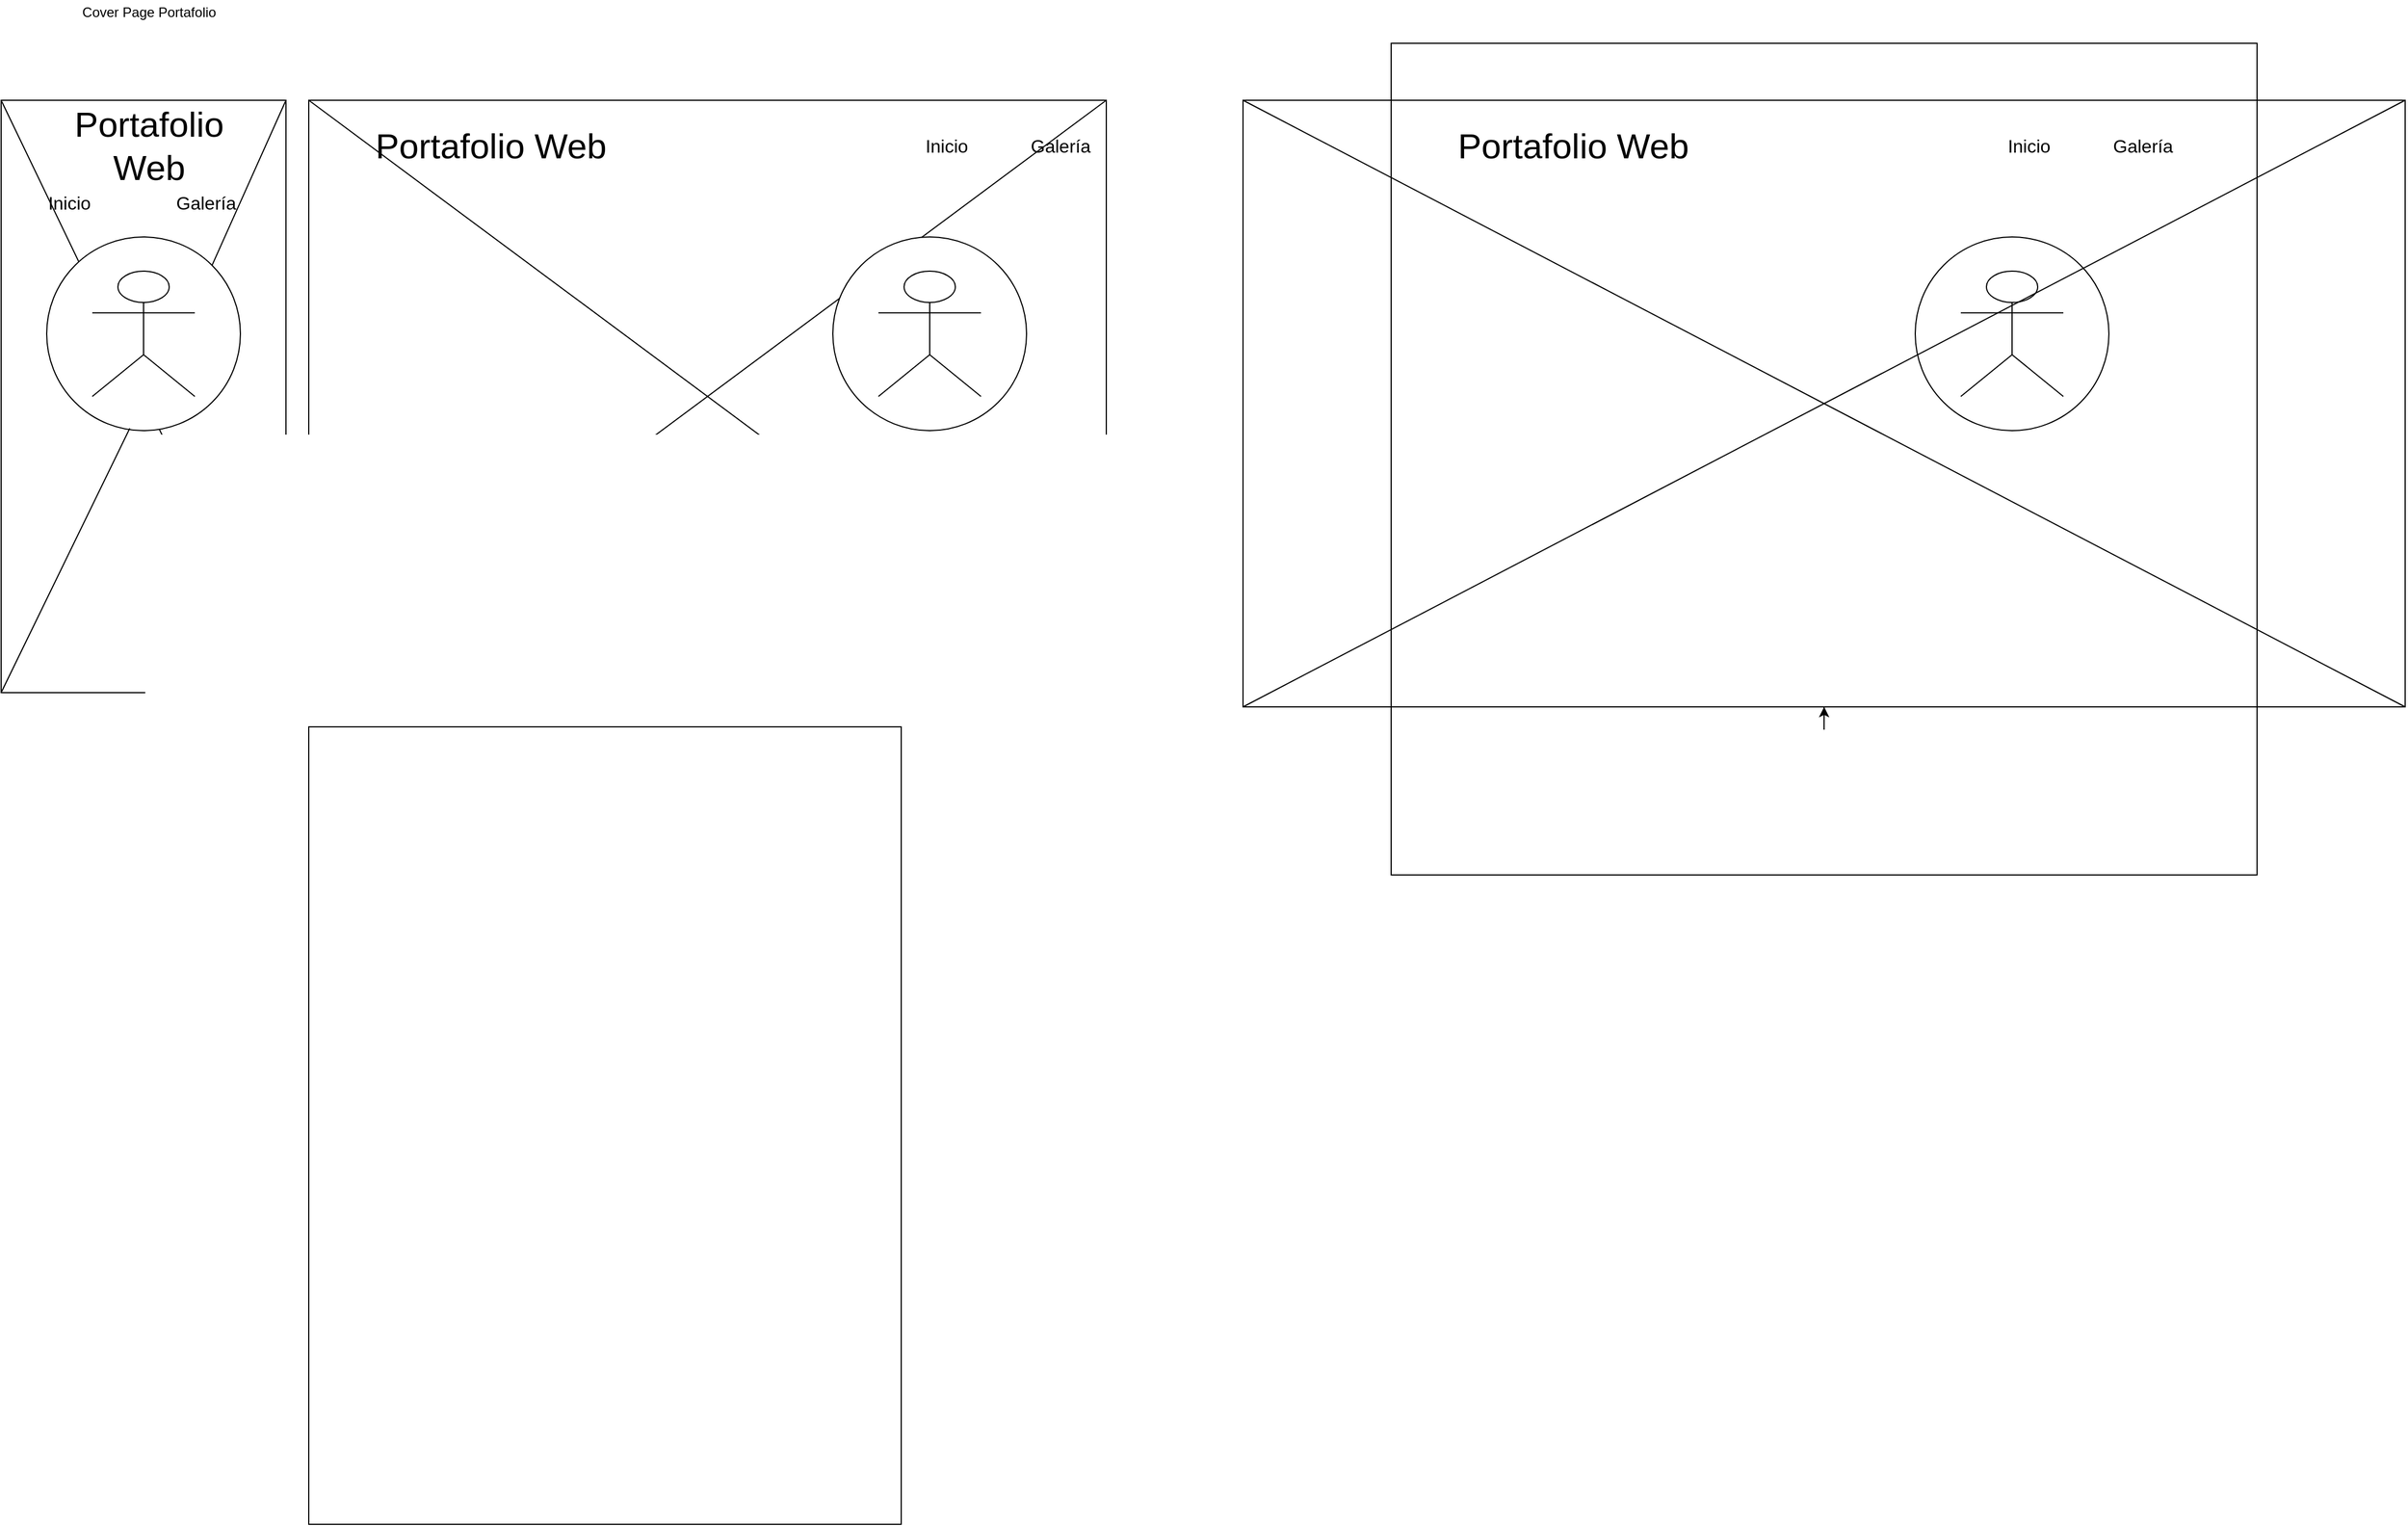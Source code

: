 <mxfile version="14.1.8" type="device" pages="2"><diagram id="TVRLxBg_jeRX5fFNaOIJ" name="Page-1"><mxGraphModel dx="772" dy="566" grid="1" gridSize="10" guides="1" tooltips="1" connect="1" arrows="1" fold="1" page="1" pageScale="1" pageWidth="1100" pageHeight="850" math="0" shadow="0"><root><mxCell id="0"/><mxCell id="1" parent="0"/><mxCell id="LJBU-VAnCsG5Pyl1tN5j-1" value="" style="rounded=0;whiteSpace=wrap;html=1;" parent="1" vertex="1"><mxGeometry x="20" y="100" width="250" height="520" as="geometry"/></mxCell><mxCell id="LJBU-VAnCsG5Pyl1tN5j-2" value="" style="rounded=0;whiteSpace=wrap;html=1;" parent="1" vertex="1"><mxGeometry x="290" y="100" width="700" height="520" as="geometry"/></mxCell><mxCell id="LJBU-VAnCsG5Pyl1tN5j-4" value="" style="rounded=0;whiteSpace=wrap;html=1;rotation=90;" parent="1" vertex="1"><mxGeometry x="1353.75" y="-143.75" width="532.5" height="1020" as="geometry"/></mxCell><mxCell id="LJBU-VAnCsG5Pyl1tN5j-5" value="" style="rounded=0;whiteSpace=wrap;html=1;rotation=90;" parent="1" vertex="1"><mxGeometry x="200" y="740" width="700" height="520" as="geometry"/></mxCell><mxCell id="LJBU-VAnCsG5Pyl1tN5j-6" value="Cover Page Portafolio" style="text;html=1;strokeColor=none;fillColor=none;align=center;verticalAlign=middle;whiteSpace=wrap;rounded=0;" parent="1" vertex="1"><mxGeometry x="20" y="12.5" width="260" height="20" as="geometry"/></mxCell><mxCell id="LJBU-VAnCsG5Pyl1tN5j-8" value="" style="endArrow=none;html=1;exitX=1;exitY=0;exitDx=0;exitDy=0;" parent="1" source="LJBU-VAnCsG5Pyl1tN5j-10" edge="1"><mxGeometry width="50" height="50" relative="1" as="geometry"><mxPoint x="220" y="150" as="sourcePoint"/><mxPoint x="270" y="100" as="targetPoint"/></mxGeometry></mxCell><mxCell id="LJBU-VAnCsG5Pyl1tN5j-9" value="" style="endArrow=none;html=1;exitX=1;exitY=1;exitDx=0;exitDy=0;entryX=0;entryY=0;entryDx=0;entryDy=0;" parent="1" source="LJBU-VAnCsG5Pyl1tN5j-1" target="LJBU-VAnCsG5Pyl1tN5j-1" edge="1"><mxGeometry width="50" height="50" relative="1" as="geometry"><mxPoint x="30" y="630.0" as="sourcePoint"/><mxPoint x="280" y="110" as="targetPoint"/></mxGeometry></mxCell><mxCell id="LJBU-VAnCsG5Pyl1tN5j-10" value="" style="ellipse;whiteSpace=wrap;html=1;aspect=fixed;" parent="1" vertex="1"><mxGeometry x="60" y="220" width="170" height="170" as="geometry"/></mxCell><mxCell id="LJBU-VAnCsG5Pyl1tN5j-11" value="" style="endArrow=none;html=1;exitX=0;exitY=1;exitDx=0;exitDy=0;entryX=0.429;entryY=0.988;entryDx=0;entryDy=0;entryPerimeter=0;" parent="1" source="LJBU-VAnCsG5Pyl1tN5j-1" target="LJBU-VAnCsG5Pyl1tN5j-10" edge="1"><mxGeometry width="50" height="50" relative="1" as="geometry"><mxPoint x="20" y="620.0" as="sourcePoint"/><mxPoint x="270" y="100" as="targetPoint"/></mxGeometry></mxCell><mxCell id="LJBU-VAnCsG5Pyl1tN5j-12" value="" style="shape=umlActor;verticalLabelPosition=bottom;verticalAlign=top;html=1;outlineConnect=0;" parent="1" vertex="1"><mxGeometry x="100" y="250" width="90" height="110" as="geometry"/></mxCell><mxCell id="LJBU-VAnCsG5Pyl1tN5j-15" value="Portafolio Web" style="text;html=1;strokeColor=none;fillColor=none;align=center;verticalAlign=middle;whiteSpace=wrap;rounded=0;fontSize=31;" parent="1" vertex="1"><mxGeometry x="70" y="130" width="160" height="20" as="geometry"/></mxCell><mxCell id="LJBU-VAnCsG5Pyl1tN5j-16" value="Inicio" style="text;html=1;strokeColor=none;fillColor=none;align=center;verticalAlign=middle;whiteSpace=wrap;rounded=0;fontSize=16;" parent="1" vertex="1"><mxGeometry x="60" y="180" width="40" height="20" as="geometry"/></mxCell><mxCell id="LJBU-VAnCsG5Pyl1tN5j-17" value="Galería" style="text;html=1;strokeColor=none;fillColor=none;align=center;verticalAlign=middle;whiteSpace=wrap;rounded=0;fontSize=16;" parent="1" vertex="1"><mxGeometry x="180" y="180" width="40" height="20" as="geometry"/></mxCell><mxCell id="LJBU-VAnCsG5Pyl1tN5j-20" value="Portafolio Web" style="text;html=1;strokeColor=none;fillColor=none;align=center;verticalAlign=middle;whiteSpace=wrap;rounded=0;fontSize=31;" parent="1" vertex="1"><mxGeometry x="310" y="130" width="280" height="20" as="geometry"/></mxCell><mxCell id="LJBU-VAnCsG5Pyl1tN5j-21" value="Inicio" style="text;html=1;strokeColor=none;fillColor=none;align=center;verticalAlign=middle;whiteSpace=wrap;rounded=0;fontSize=16;" parent="1" vertex="1"><mxGeometry x="830" y="130" width="40" height="20" as="geometry"/></mxCell><mxCell id="LJBU-VAnCsG5Pyl1tN5j-22" value="Galería" style="text;html=1;strokeColor=none;fillColor=none;align=center;verticalAlign=middle;whiteSpace=wrap;rounded=0;fontSize=16;" parent="1" vertex="1"><mxGeometry x="930" y="130" width="40" height="20" as="geometry"/></mxCell><mxCell id="LJBU-VAnCsG5Pyl1tN5j-23" value="" style="endArrow=none;html=1;fontSize=16;entryX=0;entryY=0;entryDx=0;entryDy=0;exitX=1;exitY=1;exitDx=0;exitDy=0;" parent="1" source="LJBU-VAnCsG5Pyl1tN5j-2" target="LJBU-VAnCsG5Pyl1tN5j-2" edge="1"><mxGeometry width="50" height="50" relative="1" as="geometry"><mxPoint x="620" y="320" as="sourcePoint"/><mxPoint x="670" y="270" as="targetPoint"/></mxGeometry></mxCell><mxCell id="LJBU-VAnCsG5Pyl1tN5j-24" value="" style="endArrow=none;html=1;fontSize=16;entryX=1;entryY=0;entryDx=0;entryDy=0;exitX=0;exitY=1;exitDx=0;exitDy=0;" parent="1" source="LJBU-VAnCsG5Pyl1tN5j-2" target="LJBU-VAnCsG5Pyl1tN5j-2" edge="1"><mxGeometry width="50" height="50" relative="1" as="geometry"><mxPoint x="620" y="320" as="sourcePoint"/><mxPoint x="670" y="270" as="targetPoint"/></mxGeometry></mxCell><mxCell id="LJBU-VAnCsG5Pyl1tN5j-25" style="edgeStyle=orthogonalEdgeStyle;rounded=0;orthogonalLoop=1;jettySize=auto;html=1;exitX=1;exitY=0.5;exitDx=0;exitDy=0;fontSize=16;" parent="1" source="LJBU-VAnCsG5Pyl1tN5j-4" target="LJBU-VAnCsG5Pyl1tN5j-4" edge="1"><mxGeometry relative="1" as="geometry"/></mxCell><mxCell id="LJBU-VAnCsG5Pyl1tN5j-26" value="" style="ellipse;whiteSpace=wrap;html=1;aspect=fixed;" parent="1" vertex="1"><mxGeometry x="750" y="220" width="170" height="170" as="geometry"/></mxCell><mxCell id="LJBU-VAnCsG5Pyl1tN5j-27" value="" style="shape=umlActor;verticalLabelPosition=bottom;verticalAlign=top;html=1;outlineConnect=0;" parent="1" vertex="1"><mxGeometry x="790" y="250" width="90" height="110" as="geometry"/></mxCell><mxCell id="LJBU-VAnCsG5Pyl1tN5j-28" value="Portafolio Web" style="text;html=1;strokeColor=none;fillColor=none;align=center;verticalAlign=middle;whiteSpace=wrap;rounded=0;fontSize=31;" parent="1" vertex="1"><mxGeometry x="1260" y="130" width="280" height="20" as="geometry"/></mxCell><mxCell id="LJBU-VAnCsG5Pyl1tN5j-29" value="Inicio" style="text;html=1;strokeColor=none;fillColor=none;align=center;verticalAlign=middle;whiteSpace=wrap;rounded=0;fontSize=16;" parent="1" vertex="1"><mxGeometry x="1780" y="130" width="40" height="20" as="geometry"/></mxCell><mxCell id="LJBU-VAnCsG5Pyl1tN5j-30" value="Galería" style="text;html=1;strokeColor=none;fillColor=none;align=center;verticalAlign=middle;whiteSpace=wrap;rounded=0;fontSize=16;" parent="1" vertex="1"><mxGeometry x="1880" y="130" width="40" height="20" as="geometry"/></mxCell><mxCell id="LJBU-VAnCsG5Pyl1tN5j-31" value="" style="ellipse;whiteSpace=wrap;html=1;aspect=fixed;" parent="1" vertex="1"><mxGeometry x="1700" y="220" width="170" height="170" as="geometry"/></mxCell><mxCell id="LJBU-VAnCsG5Pyl1tN5j-32" value="" style="shape=umlActor;verticalLabelPosition=bottom;verticalAlign=top;html=1;outlineConnect=0;" parent="1" vertex="1"><mxGeometry x="1740" y="250" width="90" height="110" as="geometry"/></mxCell><mxCell id="LJBU-VAnCsG5Pyl1tN5j-33" value="" style="endArrow=none;html=1;fontSize=16;entryX=0;entryY=1;entryDx=0;entryDy=0;exitX=1;exitY=0;exitDx=0;exitDy=0;" parent="1" source="LJBU-VAnCsG5Pyl1tN5j-4" target="LJBU-VAnCsG5Pyl1tN5j-4" edge="1"><mxGeometry width="50" height="50" relative="1" as="geometry"><mxPoint x="1460" y="490" as="sourcePoint"/><mxPoint x="1510" y="440" as="targetPoint"/></mxGeometry></mxCell><mxCell id="LJBU-VAnCsG5Pyl1tN5j-34" value="" style="endArrow=none;html=1;fontSize=16;exitX=1;exitY=1;exitDx=0;exitDy=0;entryX=0;entryY=0;entryDx=0;entryDy=0;" parent="1" source="LJBU-VAnCsG5Pyl1tN5j-4" target="LJBU-VAnCsG5Pyl1tN5j-4" edge="1"><mxGeometry width="50" height="50" relative="1" as="geometry"><mxPoint x="1460" y="490" as="sourcePoint"/><mxPoint x="1510" y="440" as="targetPoint"/></mxGeometry></mxCell><mxCell id="LJBU-VAnCsG5Pyl1tN5j-35" value="" style="rounded=0;whiteSpace=wrap;html=1;fontSize=16;fillColor=none;" parent="1" vertex="1"><mxGeometry x="1240" y="50" width="760" height="730" as="geometry"/></mxCell></root></mxGraphModel></diagram><diagram id="CzFK2SuCrc2GGHjDIna0" name="Page-2"><mxGraphModel dx="1225" dy="689" grid="1" gridSize="10" guides="1" tooltips="1" connect="1" arrows="1" fold="1" page="1" pageScale="1" pageWidth="1100" pageHeight="850" math="0" shadow="0"><root><mxCell id="Nrn2BLaPttFLPvRdKct8-0"/><mxCell id="Nrn2BLaPttFLPvRdKct8-1" parent="Nrn2BLaPttFLPvRdKct8-0"/><mxCell id="YCIkXciPkNUCpggwsifs-0" value="" style="rounded=0;whiteSpace=wrap;html=1;" vertex="1" parent="Nrn2BLaPttFLPvRdKct8-1"><mxGeometry x="20" y="100" width="250" height="520" as="geometry"/></mxCell><mxCell id="YCIkXciPkNUCpggwsifs-1" value="" style="rounded=0;whiteSpace=wrap;html=1;" vertex="1" parent="Nrn2BLaPttFLPvRdKct8-1"><mxGeometry x="290" y="100" width="700" height="520" as="geometry"/></mxCell><mxCell id="YCIkXciPkNUCpggwsifs-2" value="" style="rounded=0;whiteSpace=wrap;html=1;rotation=90;" vertex="1" parent="Nrn2BLaPttFLPvRdKct8-1"><mxGeometry x="1353.75" y="-143.75" width="532.5" height="1020" as="geometry"/></mxCell><mxCell id="YCIkXciPkNUCpggwsifs-3" value="" style="rounded=0;whiteSpace=wrap;html=1;rotation=90;" vertex="1" parent="Nrn2BLaPttFLPvRdKct8-1"><mxGeometry x="200" y="740" width="700" height="520" as="geometry"/></mxCell><mxCell id="YCIkXciPkNUCpggwsifs-4" value="Cover Page Portafolio" style="text;html=1;strokeColor=none;fillColor=none;align=center;verticalAlign=middle;whiteSpace=wrap;rounded=0;" vertex="1" parent="Nrn2BLaPttFLPvRdKct8-1"><mxGeometry x="20" y="12.5" width="260" height="20" as="geometry"/></mxCell><mxCell id="YCIkXciPkNUCpggwsifs-10" value="Portafolio Web" style="text;html=1;strokeColor=none;fillColor=none;align=center;verticalAlign=middle;whiteSpace=wrap;rounded=0;fontSize=31;" vertex="1" parent="Nrn2BLaPttFLPvRdKct8-1"><mxGeometry x="70" y="130" width="160" height="20" as="geometry"/></mxCell><mxCell id="YCIkXciPkNUCpggwsifs-11" value="Inicio" style="text;html=1;strokeColor=none;fillColor=none;align=center;verticalAlign=middle;whiteSpace=wrap;rounded=0;fontSize=16;" vertex="1" parent="Nrn2BLaPttFLPvRdKct8-1"><mxGeometry x="60" y="180" width="40" height="20" as="geometry"/></mxCell><mxCell id="YCIkXciPkNUCpggwsifs-12" value="Galería" style="text;html=1;strokeColor=none;fillColor=none;align=center;verticalAlign=middle;whiteSpace=wrap;rounded=0;fontSize=16;" vertex="1" parent="Nrn2BLaPttFLPvRdKct8-1"><mxGeometry x="180" y="180" width="40" height="20" as="geometry"/></mxCell><mxCell id="YCIkXciPkNUCpggwsifs-13" value="Portafolio Web" style="text;html=1;strokeColor=none;fillColor=none;align=center;verticalAlign=middle;whiteSpace=wrap;rounded=0;fontSize=31;" vertex="1" parent="Nrn2BLaPttFLPvRdKct8-1"><mxGeometry x="310" y="130" width="280" height="20" as="geometry"/></mxCell><mxCell id="YCIkXciPkNUCpggwsifs-14" value="Inicio" style="text;html=1;strokeColor=none;fillColor=none;align=center;verticalAlign=middle;whiteSpace=wrap;rounded=0;fontSize=16;" vertex="1" parent="Nrn2BLaPttFLPvRdKct8-1"><mxGeometry x="830" y="130" width="40" height="20" as="geometry"/></mxCell><mxCell id="YCIkXciPkNUCpggwsifs-15" value="Galería" style="text;html=1;strokeColor=none;fillColor=none;align=center;verticalAlign=middle;whiteSpace=wrap;rounded=0;fontSize=16;" vertex="1" parent="Nrn2BLaPttFLPvRdKct8-1"><mxGeometry x="930" y="130" width="40" height="20" as="geometry"/></mxCell><mxCell id="YCIkXciPkNUCpggwsifs-18" style="edgeStyle=orthogonalEdgeStyle;rounded=0;orthogonalLoop=1;jettySize=auto;html=1;exitX=1;exitY=0.5;exitDx=0;exitDy=0;fontSize=16;" edge="1" parent="Nrn2BLaPttFLPvRdKct8-1" source="YCIkXciPkNUCpggwsifs-2" target="YCIkXciPkNUCpggwsifs-2"><mxGeometry relative="1" as="geometry"/></mxCell><mxCell id="YCIkXciPkNUCpggwsifs-21" value="Portafolio Web" style="text;html=1;strokeColor=none;fillColor=none;align=center;verticalAlign=middle;whiteSpace=wrap;rounded=0;fontSize=31;" vertex="1" parent="Nrn2BLaPttFLPvRdKct8-1"><mxGeometry x="1260" y="130" width="280" height="20" as="geometry"/></mxCell><mxCell id="YCIkXciPkNUCpggwsifs-22" value="Inicio" style="text;html=1;strokeColor=none;fillColor=none;align=center;verticalAlign=middle;whiteSpace=wrap;rounded=0;fontSize=16;" vertex="1" parent="Nrn2BLaPttFLPvRdKct8-1"><mxGeometry x="1780" y="130" width="40" height="20" as="geometry"/></mxCell><mxCell id="YCIkXciPkNUCpggwsifs-23" value="Galería" style="text;html=1;strokeColor=none;fillColor=none;align=center;verticalAlign=middle;whiteSpace=wrap;rounded=0;fontSize=16;" vertex="1" parent="Nrn2BLaPttFLPvRdKct8-1"><mxGeometry x="1880" y="130" width="40" height="20" as="geometry"/></mxCell><mxCell id="YCIkXciPkNUCpggwsifs-28" value="" style="rounded=0;whiteSpace=wrap;html=1;fontSize=16;fillColor=none;" vertex="1" parent="Nrn2BLaPttFLPvRdKct8-1"><mxGeometry x="1250" y="80" width="760" height="730" as="geometry"/></mxCell><mxCell id="YCIkXciPkNUCpggwsifs-29" value="" style="rounded=0;whiteSpace=wrap;html=1;" vertex="1" parent="Nrn2BLaPttFLPvRdKct8-1"><mxGeometry x="40" y="220" width="210" height="130" as="geometry"/></mxCell><mxCell id="YCIkXciPkNUCpggwsifs-30" value="" style="rounded=0;whiteSpace=wrap;html=1;" vertex="1" parent="Nrn2BLaPttFLPvRdKct8-1"><mxGeometry x="40" y="370" width="210" height="230" as="geometry"/></mxCell><mxCell id="YCIkXciPkNUCpggwsifs-31" value="" style="rounded=0;whiteSpace=wrap;html=1;" vertex="1" parent="Nrn2BLaPttFLPvRdKct8-1"><mxGeometry x="50" y="380" width="190" height="100" as="geometry"/></mxCell><mxCell id="YCIkXciPkNUCpggwsifs-32" value="&lt;h1&gt;Heading&lt;/h1&gt;&lt;p&gt;Lorem ipsum dolor sit amet, consectetur adipisicing elit, sed do eiusmod tempor incididunt ut labore et dolore magna aliqua.&lt;/p&gt;" style="text;html=1;strokeColor=none;fillColor=none;spacing=5;spacingTop=-20;whiteSpace=wrap;overflow=hidden;rounded=0;" vertex="1" parent="Nrn2BLaPttFLPvRdKct8-1"><mxGeometry x="50" y="220" width="190" height="120" as="geometry"/></mxCell><mxCell id="YCIkXciPkNUCpggwsifs-33" value="&lt;h1&gt;Heading&lt;/h1&gt;&lt;p&gt;Lorem ipsum dolor sit amet, consectetur adipisicing elit, sed do eiusmod tempor incididunt ut labore et dolore magna aliqua.&lt;/p&gt;" style="text;html=1;strokeColor=none;fillColor=none;spacing=5;spacingTop=-20;whiteSpace=wrap;overflow=hidden;rounded=0;" vertex="1" parent="Nrn2BLaPttFLPvRdKct8-1"><mxGeometry x="50" y="480" width="190" height="120" as="geometry"/></mxCell><mxCell id="YCIkXciPkNUCpggwsifs-34" value="" style="rounded=0;whiteSpace=wrap;html=1;" vertex="1" parent="Nrn2BLaPttFLPvRdKct8-1"><mxGeometry x="320" y="220" width="210" height="130" as="geometry"/></mxCell><mxCell id="YCIkXciPkNUCpggwsifs-35" value="&lt;h1&gt;Heading&lt;/h1&gt;&lt;p&gt;Lorem ipsum dolor sit amet, consectetur adipisicing elit, sed do eiusmod tempor incididunt ut labore et dolore magna aliqua.&lt;/p&gt;" style="text;html=1;strokeColor=none;fillColor=none;spacing=5;spacingTop=-20;whiteSpace=wrap;overflow=hidden;rounded=0;" vertex="1" parent="Nrn2BLaPttFLPvRdKct8-1"><mxGeometry x="330" y="220" width="190" height="120" as="geometry"/></mxCell><mxCell id="YCIkXciPkNUCpggwsifs-36" value="" style="rounded=0;whiteSpace=wrap;html=1;" vertex="1" parent="Nrn2BLaPttFLPvRdKct8-1"><mxGeometry x="750" y="220" width="210" height="130" as="geometry"/></mxCell><mxCell id="YCIkXciPkNUCpggwsifs-37" value="&lt;h1&gt;Heading&lt;/h1&gt;&lt;p&gt;Lorem ipsum dolor sit amet, consectetur adipisicing elit, sed do eiusmod tempor incididunt ut labore et dolore magna aliqua.&lt;/p&gt;" style="text;html=1;strokeColor=none;fillColor=none;spacing=5;spacingTop=-20;whiteSpace=wrap;overflow=hidden;rounded=0;" vertex="1" parent="Nrn2BLaPttFLPvRdKct8-1"><mxGeometry x="760" y="220" width="190" height="120" as="geometry"/></mxCell><mxCell id="YCIkXciPkNUCpggwsifs-38" value="" style="rounded=0;whiteSpace=wrap;html=1;" vertex="1" parent="Nrn2BLaPttFLPvRdKct8-1"><mxGeometry x="535" y="220" width="210" height="230" as="geometry"/></mxCell><mxCell id="YCIkXciPkNUCpggwsifs-39" value="" style="rounded=0;whiteSpace=wrap;html=1;" vertex="1" parent="Nrn2BLaPttFLPvRdKct8-1"><mxGeometry x="545" y="230" width="190" height="100" as="geometry"/></mxCell><mxCell id="YCIkXciPkNUCpggwsifs-40" value="&lt;h1&gt;Heading&lt;/h1&gt;&lt;p&gt;Lorem ipsum dolor sit amet, consectetur adipisicing elit, sed do eiusmod tempor incididunt ut labore et dolore magna aliqua.&lt;/p&gt;" style="text;html=1;strokeColor=none;fillColor=none;spacing=5;spacingTop=-20;whiteSpace=wrap;overflow=hidden;rounded=0;" vertex="1" parent="Nrn2BLaPttFLPvRdKct8-1"><mxGeometry x="545" y="330" width="190" height="120" as="geometry"/></mxCell><mxCell id="YCIkXciPkNUCpggwsifs-41" value="" style="rounded=0;whiteSpace=wrap;html=1;" vertex="1" parent="Nrn2BLaPttFLPvRdKct8-1"><mxGeometry x="750" y="360" width="210" height="130" as="geometry"/></mxCell><mxCell id="YCIkXciPkNUCpggwsifs-42" value="&lt;h1&gt;Heading&lt;/h1&gt;&lt;p&gt;Lorem ipsum dolor sit amet, consectetur adipisicing elit, sed do eiusmod tempor incididunt ut labore et dolore magna aliqua.&lt;/p&gt;" style="text;html=1;strokeColor=none;fillColor=none;spacing=5;spacingTop=-20;whiteSpace=wrap;overflow=hidden;rounded=0;" vertex="1" parent="Nrn2BLaPttFLPvRdKct8-1"><mxGeometry x="760" y="360" width="190" height="120" as="geometry"/></mxCell><mxCell id="YCIkXciPkNUCpggwsifs-43" value="" style="rounded=0;whiteSpace=wrap;html=1;" vertex="1" parent="Nrn2BLaPttFLPvRdKct8-1"><mxGeometry x="320" y="360" width="210" height="230" as="geometry"/></mxCell><mxCell id="YCIkXciPkNUCpggwsifs-44" value="" style="rounded=0;whiteSpace=wrap;html=1;" vertex="1" parent="Nrn2BLaPttFLPvRdKct8-1"><mxGeometry x="330" y="370" width="190" height="100" as="geometry"/></mxCell><mxCell id="YCIkXciPkNUCpggwsifs-45" value="&lt;h1&gt;Heading&lt;/h1&gt;&lt;p&gt;Lorem ipsum dolor sit amet, consectetur adipisicing elit, sed do eiusmod tempor incididunt ut labore et dolore magna aliqua.&lt;/p&gt;" style="text;html=1;strokeColor=none;fillColor=none;spacing=5;spacingTop=-20;whiteSpace=wrap;overflow=hidden;rounded=0;" vertex="1" parent="Nrn2BLaPttFLPvRdKct8-1"><mxGeometry x="330" y="470" width="190" height="120" as="geometry"/></mxCell></root></mxGraphModel></diagram></mxfile>